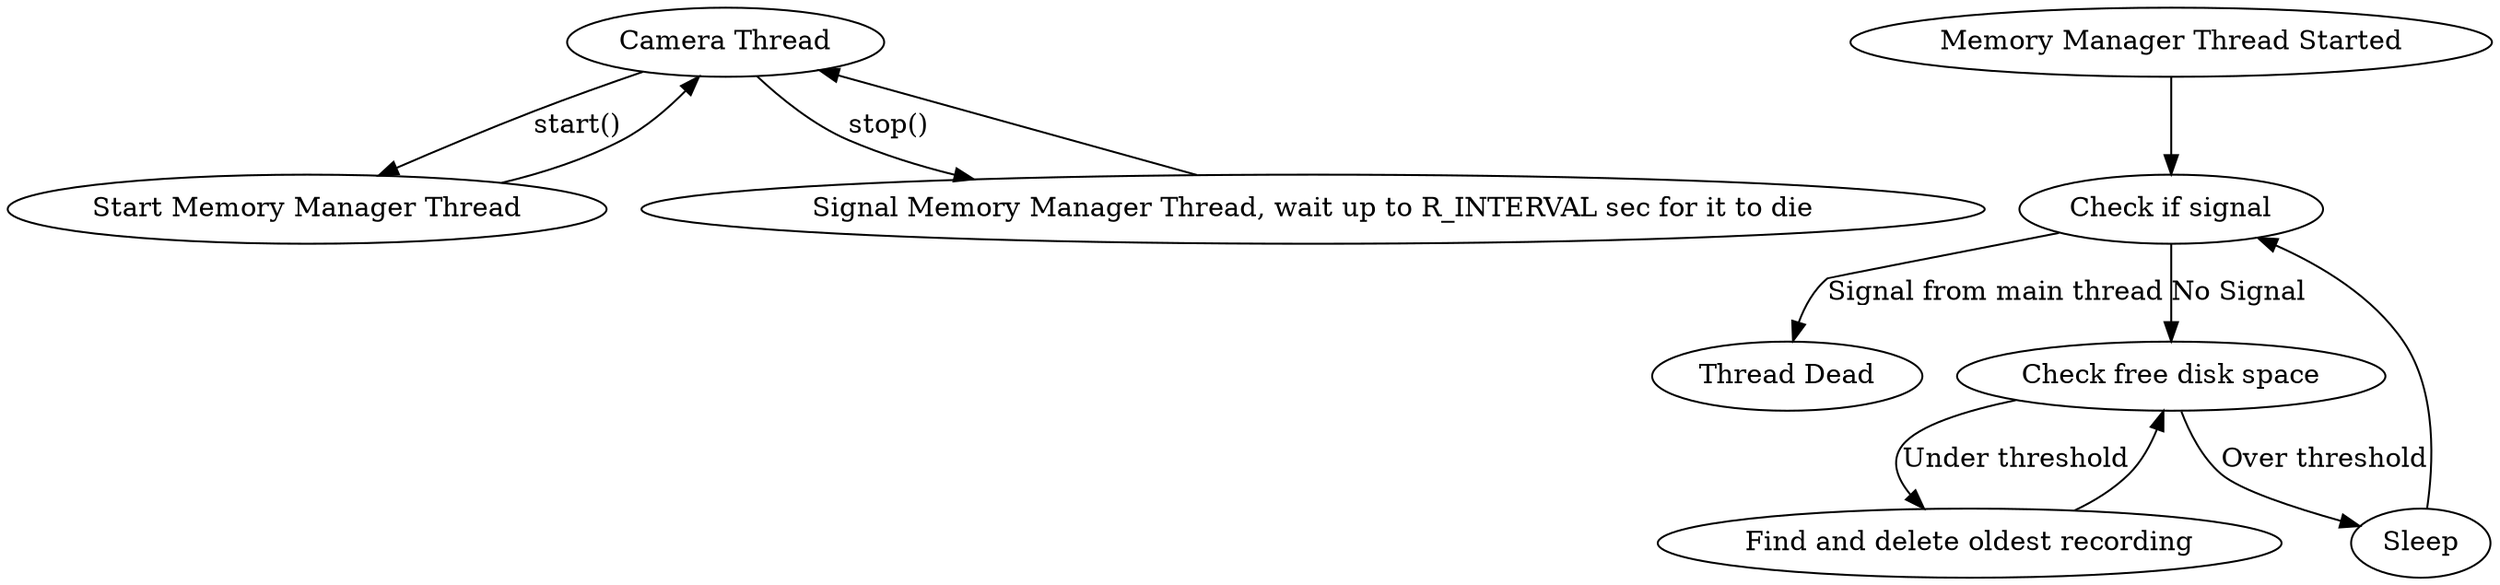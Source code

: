 digraph {
    cam [label="Camera Thread"]
    start [label="Start Memory Manager Thread"]
    cam->start [label="start()"]
    start->cam
    stop [label="Signal Memory Manager Thread, wait up to R_INTERVAL sec for it to die"]
    cam->stop [label="stop()"]
    stop->cam

    m_init [label="Memory Manager Thread Started"]
    m_sig [label="Check if signal"]
    m_init->m_sig
    die [label="Thread Dead"]
    m_sig->die [label="Signal from main thread"]
    m_check [label="Check free disk space"]
    m_sig->m_check [label="No Signal"]
    m_sleep [label="Sleep"]
    m_check->m_sleep [label="Over threshold"]
    m_sleep->m_sig
    m_del [label="Find and delete oldest recording"]
    m_check->m_del [label="Under threshold"]
    m_del->m_check
}
